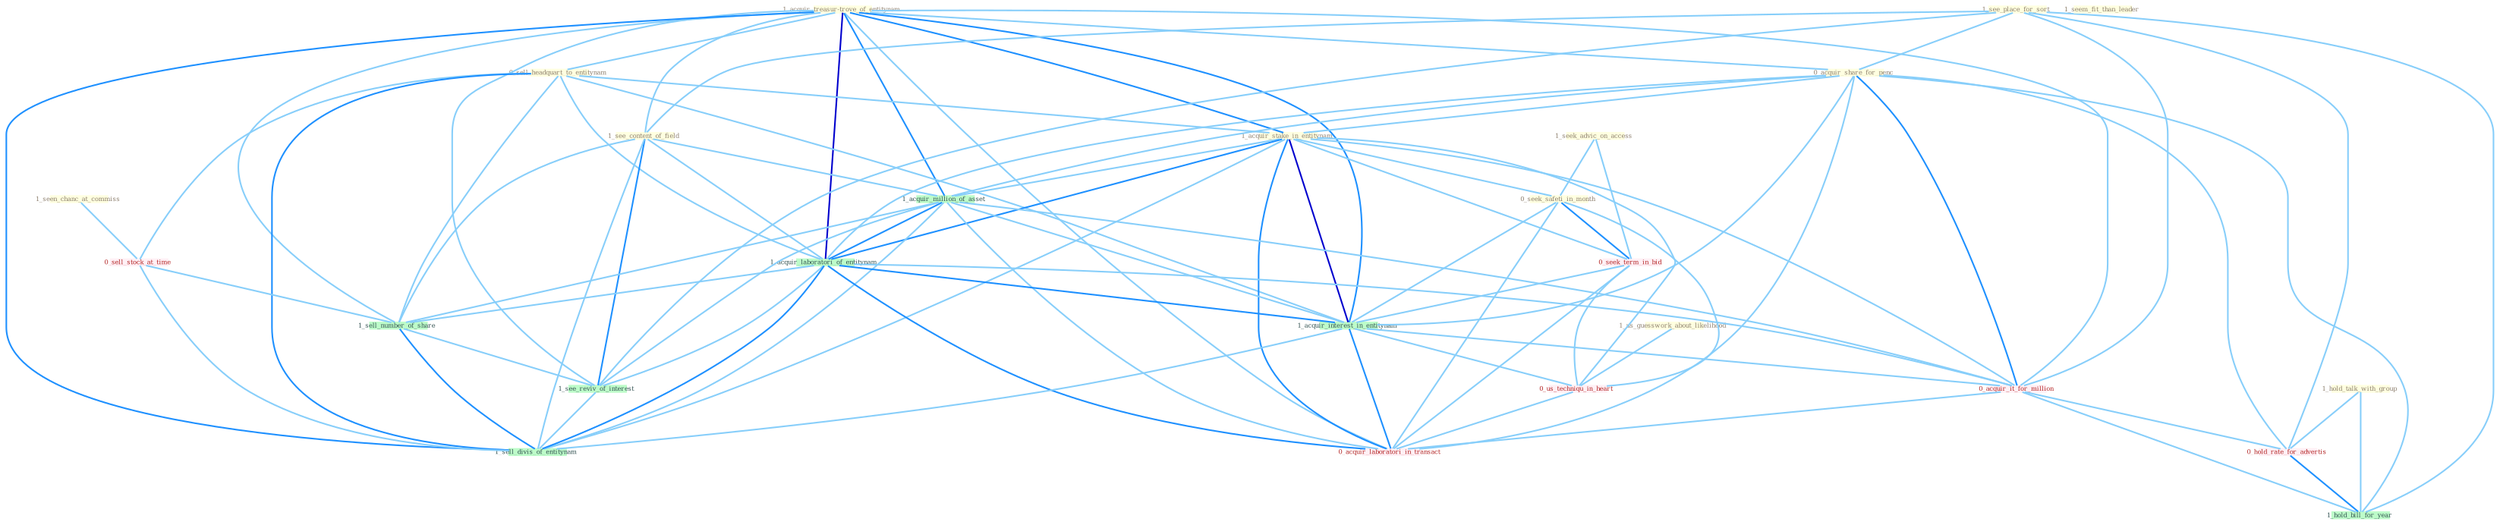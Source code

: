 Graph G{ 
    node
    [shape=polygon,style=filled,width=.5,height=.06,color="#BDFCC9",fixedsize=true,fontsize=4,
    fontcolor="#2f4f4f"];
    {node
    [color="#ffffe0", fontcolor="#8b7d6b"] "1_us_guesswork_about_likelihood " "1_acquir_treasur-trove_of_entitynam " "1_seen_chanc_at_commiss " "0_sell_headquart_to_entitynam " "1_see_place_for_sort " "1_seem_fit_than_leader " "1_seek_advic_on_access " "0_acquir_share_for_penc " "1_acquir_stake_in_entitynam " "1_see_content_of_field " "1_hold_talk_with_group " "0_seek_safeti_in_month "}
{node [color="#fff0f5", fontcolor="#b22222"] "0_seek_term_in_bid " "0_us_techniqu_in_heart " "0_acquir_it_for_million " "0_hold_rate_for_advertis " "0_acquir_laboratori_in_transact " "0_sell_stock_at_time "}
edge [color="#B0E2FF"];

	"1_us_guesswork_about_likelihood " -- "0_us_techniqu_in_heart " [w="1", color="#87cefa" ];
	"1_acquir_treasur-trove_of_entitynam " -- "0_sell_headquart_to_entitynam " [w="1", color="#87cefa" ];
	"1_acquir_treasur-trove_of_entitynam " -- "0_acquir_share_for_penc " [w="1", color="#87cefa" ];
	"1_acquir_treasur-trove_of_entitynam " -- "1_acquir_stake_in_entitynam " [w="2", color="#1e90ff" , len=0.8];
	"1_acquir_treasur-trove_of_entitynam " -- "1_see_content_of_field " [w="1", color="#87cefa" ];
	"1_acquir_treasur-trove_of_entitynam " -- "1_acquir_million_of_asset " [w="2", color="#1e90ff" , len=0.8];
	"1_acquir_treasur-trove_of_entitynam " -- "1_acquir_laboratori_of_entitynam " [w="3", color="#0000cd" , len=0.6];
	"1_acquir_treasur-trove_of_entitynam " -- "1_acquir_interest_in_entitynam " [w="2", color="#1e90ff" , len=0.8];
	"1_acquir_treasur-trove_of_entitynam " -- "0_acquir_it_for_million " [w="1", color="#87cefa" ];
	"1_acquir_treasur-trove_of_entitynam " -- "0_acquir_laboratori_in_transact " [w="1", color="#87cefa" ];
	"1_acquir_treasur-trove_of_entitynam " -- "1_sell_number_of_share " [w="1", color="#87cefa" ];
	"1_acquir_treasur-trove_of_entitynam " -- "1_see_reviv_of_interest " [w="1", color="#87cefa" ];
	"1_acquir_treasur-trove_of_entitynam " -- "1_sell_divis_of_entitynam " [w="2", color="#1e90ff" , len=0.8];
	"1_seen_chanc_at_commiss " -- "0_sell_stock_at_time " [w="1", color="#87cefa" ];
	"0_sell_headquart_to_entitynam " -- "1_acquir_stake_in_entitynam " [w="1", color="#87cefa" ];
	"0_sell_headquart_to_entitynam " -- "1_acquir_laboratori_of_entitynam " [w="1", color="#87cefa" ];
	"0_sell_headquart_to_entitynam " -- "1_acquir_interest_in_entitynam " [w="1", color="#87cefa" ];
	"0_sell_headquart_to_entitynam " -- "0_sell_stock_at_time " [w="1", color="#87cefa" ];
	"0_sell_headquart_to_entitynam " -- "1_sell_number_of_share " [w="1", color="#87cefa" ];
	"0_sell_headquart_to_entitynam " -- "1_sell_divis_of_entitynam " [w="2", color="#1e90ff" , len=0.8];
	"1_see_place_for_sort " -- "0_acquir_share_for_penc " [w="1", color="#87cefa" ];
	"1_see_place_for_sort " -- "1_see_content_of_field " [w="1", color="#87cefa" ];
	"1_see_place_for_sort " -- "0_acquir_it_for_million " [w="1", color="#87cefa" ];
	"1_see_place_for_sort " -- "0_hold_rate_for_advertis " [w="1", color="#87cefa" ];
	"1_see_place_for_sort " -- "1_see_reviv_of_interest " [w="1", color="#87cefa" ];
	"1_see_place_for_sort " -- "1_hold_bill_for_year " [w="1", color="#87cefa" ];
	"1_seek_advic_on_access " -- "0_seek_safeti_in_month " [w="1", color="#87cefa" ];
	"1_seek_advic_on_access " -- "0_seek_term_in_bid " [w="1", color="#87cefa" ];
	"0_acquir_share_for_penc " -- "1_acquir_stake_in_entitynam " [w="1", color="#87cefa" ];
	"0_acquir_share_for_penc " -- "1_acquir_million_of_asset " [w="1", color="#87cefa" ];
	"0_acquir_share_for_penc " -- "1_acquir_laboratori_of_entitynam " [w="1", color="#87cefa" ];
	"0_acquir_share_for_penc " -- "1_acquir_interest_in_entitynam " [w="1", color="#87cefa" ];
	"0_acquir_share_for_penc " -- "0_acquir_it_for_million " [w="2", color="#1e90ff" , len=0.8];
	"0_acquir_share_for_penc " -- "0_hold_rate_for_advertis " [w="1", color="#87cefa" ];
	"0_acquir_share_for_penc " -- "0_acquir_laboratori_in_transact " [w="1", color="#87cefa" ];
	"0_acquir_share_for_penc " -- "1_hold_bill_for_year " [w="1", color="#87cefa" ];
	"1_acquir_stake_in_entitynam " -- "0_seek_safeti_in_month " [w="1", color="#87cefa" ];
	"1_acquir_stake_in_entitynam " -- "1_acquir_million_of_asset " [w="1", color="#87cefa" ];
	"1_acquir_stake_in_entitynam " -- "1_acquir_laboratori_of_entitynam " [w="2", color="#1e90ff" , len=0.8];
	"1_acquir_stake_in_entitynam " -- "0_seek_term_in_bid " [w="1", color="#87cefa" ];
	"1_acquir_stake_in_entitynam " -- "1_acquir_interest_in_entitynam " [w="3", color="#0000cd" , len=0.6];
	"1_acquir_stake_in_entitynam " -- "0_us_techniqu_in_heart " [w="1", color="#87cefa" ];
	"1_acquir_stake_in_entitynam " -- "0_acquir_it_for_million " [w="1", color="#87cefa" ];
	"1_acquir_stake_in_entitynam " -- "0_acquir_laboratori_in_transact " [w="2", color="#1e90ff" , len=0.8];
	"1_acquir_stake_in_entitynam " -- "1_sell_divis_of_entitynam " [w="1", color="#87cefa" ];
	"1_see_content_of_field " -- "1_acquir_million_of_asset " [w="1", color="#87cefa" ];
	"1_see_content_of_field " -- "1_acquir_laboratori_of_entitynam " [w="1", color="#87cefa" ];
	"1_see_content_of_field " -- "1_sell_number_of_share " [w="1", color="#87cefa" ];
	"1_see_content_of_field " -- "1_see_reviv_of_interest " [w="2", color="#1e90ff" , len=0.8];
	"1_see_content_of_field " -- "1_sell_divis_of_entitynam " [w="1", color="#87cefa" ];
	"1_hold_talk_with_group " -- "0_hold_rate_for_advertis " [w="1", color="#87cefa" ];
	"1_hold_talk_with_group " -- "1_hold_bill_for_year " [w="1", color="#87cefa" ];
	"0_seek_safeti_in_month " -- "0_seek_term_in_bid " [w="2", color="#1e90ff" , len=0.8];
	"0_seek_safeti_in_month " -- "1_acquir_interest_in_entitynam " [w="1", color="#87cefa" ];
	"0_seek_safeti_in_month " -- "0_us_techniqu_in_heart " [w="1", color="#87cefa" ];
	"0_seek_safeti_in_month " -- "0_acquir_laboratori_in_transact " [w="1", color="#87cefa" ];
	"1_acquir_million_of_asset " -- "1_acquir_laboratori_of_entitynam " [w="2", color="#1e90ff" , len=0.8];
	"1_acquir_million_of_asset " -- "1_acquir_interest_in_entitynam " [w="1", color="#87cefa" ];
	"1_acquir_million_of_asset " -- "0_acquir_it_for_million " [w="1", color="#87cefa" ];
	"1_acquir_million_of_asset " -- "0_acquir_laboratori_in_transact " [w="1", color="#87cefa" ];
	"1_acquir_million_of_asset " -- "1_sell_number_of_share " [w="1", color="#87cefa" ];
	"1_acquir_million_of_asset " -- "1_see_reviv_of_interest " [w="1", color="#87cefa" ];
	"1_acquir_million_of_asset " -- "1_sell_divis_of_entitynam " [w="1", color="#87cefa" ];
	"1_acquir_laboratori_of_entitynam " -- "1_acquir_interest_in_entitynam " [w="2", color="#1e90ff" , len=0.8];
	"1_acquir_laboratori_of_entitynam " -- "0_acquir_it_for_million " [w="1", color="#87cefa" ];
	"1_acquir_laboratori_of_entitynam " -- "0_acquir_laboratori_in_transact " [w="2", color="#1e90ff" , len=0.8];
	"1_acquir_laboratori_of_entitynam " -- "1_sell_number_of_share " [w="1", color="#87cefa" ];
	"1_acquir_laboratori_of_entitynam " -- "1_see_reviv_of_interest " [w="1", color="#87cefa" ];
	"1_acquir_laboratori_of_entitynam " -- "1_sell_divis_of_entitynam " [w="2", color="#1e90ff" , len=0.8];
	"0_seek_term_in_bid " -- "1_acquir_interest_in_entitynam " [w="1", color="#87cefa" ];
	"0_seek_term_in_bid " -- "0_us_techniqu_in_heart " [w="1", color="#87cefa" ];
	"0_seek_term_in_bid " -- "0_acquir_laboratori_in_transact " [w="1", color="#87cefa" ];
	"1_acquir_interest_in_entitynam " -- "0_us_techniqu_in_heart " [w="1", color="#87cefa" ];
	"1_acquir_interest_in_entitynam " -- "0_acquir_it_for_million " [w="1", color="#87cefa" ];
	"1_acquir_interest_in_entitynam " -- "0_acquir_laboratori_in_transact " [w="2", color="#1e90ff" , len=0.8];
	"1_acquir_interest_in_entitynam " -- "1_sell_divis_of_entitynam " [w="1", color="#87cefa" ];
	"0_us_techniqu_in_heart " -- "0_acquir_laboratori_in_transact " [w="1", color="#87cefa" ];
	"0_acquir_it_for_million " -- "0_hold_rate_for_advertis " [w="1", color="#87cefa" ];
	"0_acquir_it_for_million " -- "0_acquir_laboratori_in_transact " [w="1", color="#87cefa" ];
	"0_acquir_it_for_million " -- "1_hold_bill_for_year " [w="1", color="#87cefa" ];
	"0_hold_rate_for_advertis " -- "1_hold_bill_for_year " [w="2", color="#1e90ff" , len=0.8];
	"0_sell_stock_at_time " -- "1_sell_number_of_share " [w="1", color="#87cefa" ];
	"0_sell_stock_at_time " -- "1_sell_divis_of_entitynam " [w="1", color="#87cefa" ];
	"1_sell_number_of_share " -- "1_see_reviv_of_interest " [w="1", color="#87cefa" ];
	"1_sell_number_of_share " -- "1_sell_divis_of_entitynam " [w="2", color="#1e90ff" , len=0.8];
	"1_see_reviv_of_interest " -- "1_sell_divis_of_entitynam " [w="1", color="#87cefa" ];
}